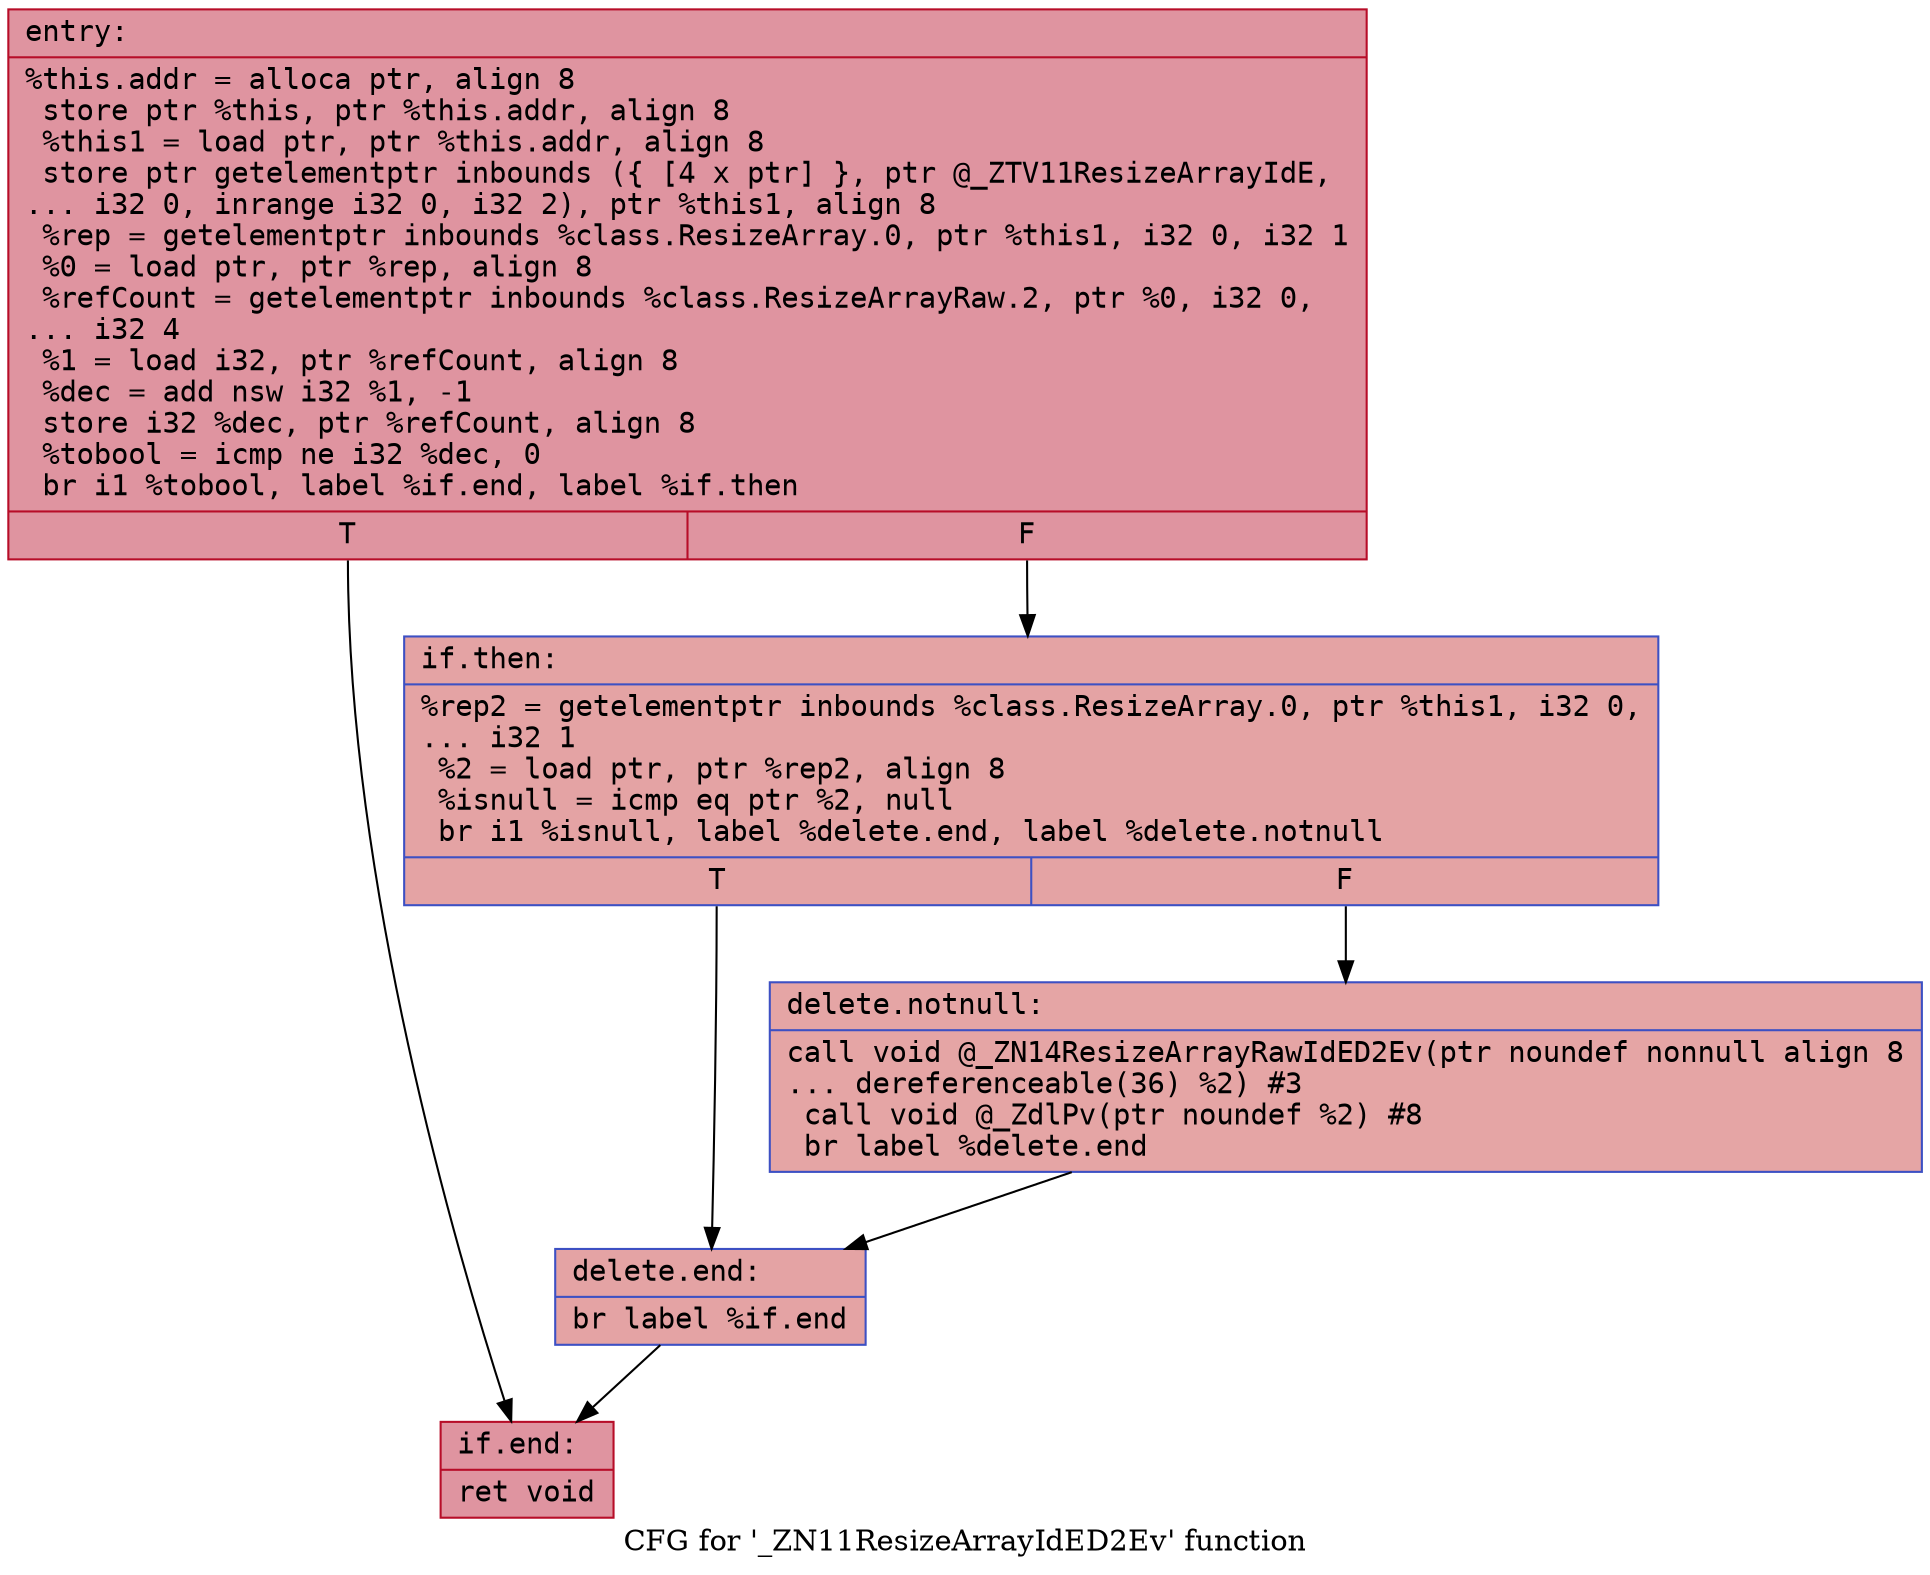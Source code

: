 digraph "CFG for '_ZN11ResizeArrayIdED2Ev' function" {
	label="CFG for '_ZN11ResizeArrayIdED2Ev' function";

	Node0x5621f771fcf0 [shape=record,color="#b70d28ff", style=filled, fillcolor="#b70d2870" fontname="Courier",label="{entry:\l|  %this.addr = alloca ptr, align 8\l  store ptr %this, ptr %this.addr, align 8\l  %this1 = load ptr, ptr %this.addr, align 8\l  store ptr getelementptr inbounds (\{ [4 x ptr] \}, ptr @_ZTV11ResizeArrayIdE,\l... i32 0, inrange i32 0, i32 2), ptr %this1, align 8\l  %rep = getelementptr inbounds %class.ResizeArray.0, ptr %this1, i32 0, i32 1\l  %0 = load ptr, ptr %rep, align 8\l  %refCount = getelementptr inbounds %class.ResizeArrayRaw.2, ptr %0, i32 0,\l... i32 4\l  %1 = load i32, ptr %refCount, align 8\l  %dec = add nsw i32 %1, -1\l  store i32 %dec, ptr %refCount, align 8\l  %tobool = icmp ne i32 %dec, 0\l  br i1 %tobool, label %if.end, label %if.then\l|{<s0>T|<s1>F}}"];
	Node0x5621f771fcf0:s0 -> Node0x5621f7720400[tooltip="entry -> if.end\nProbability 62.50%" ];
	Node0x5621f771fcf0:s1 -> Node0x5621f7720470[tooltip="entry -> if.then\nProbability 37.50%" ];
	Node0x5621f7720470 [shape=record,color="#3d50c3ff", style=filled, fillcolor="#c32e3170" fontname="Courier",label="{if.then:\l|  %rep2 = getelementptr inbounds %class.ResizeArray.0, ptr %this1, i32 0,\l... i32 1\l  %2 = load ptr, ptr %rep2, align 8\l  %isnull = icmp eq ptr %2, null\l  br i1 %isnull, label %delete.end, label %delete.notnull\l|{<s0>T|<s1>F}}"];
	Node0x5621f7720470:s0 -> Node0x5621f77207a0[tooltip="if.then -> delete.end\nProbability 37.50%" ];
	Node0x5621f7720470:s1 -> Node0x5621f7720990[tooltip="if.then -> delete.notnull\nProbability 62.50%" ];
	Node0x5621f7720990 [shape=record,color="#3d50c3ff", style=filled, fillcolor="#c5333470" fontname="Courier",label="{delete.notnull:\l|  call void @_ZN14ResizeArrayRawIdED2Ev(ptr noundef nonnull align 8\l... dereferenceable(36) %2) #3\l  call void @_ZdlPv(ptr noundef %2) #8\l  br label %delete.end\l}"];
	Node0x5621f7720990 -> Node0x5621f77207a0[tooltip="delete.notnull -> delete.end\nProbability 100.00%" ];
	Node0x5621f77207a0 [shape=record,color="#3d50c3ff", style=filled, fillcolor="#c32e3170" fontname="Courier",label="{delete.end:\l|  br label %if.end\l}"];
	Node0x5621f77207a0 -> Node0x5621f7720400[tooltip="delete.end -> if.end\nProbability 100.00%" ];
	Node0x5621f7720400 [shape=record,color="#b70d28ff", style=filled, fillcolor="#b70d2870" fontname="Courier",label="{if.end:\l|  ret void\l}"];
}
